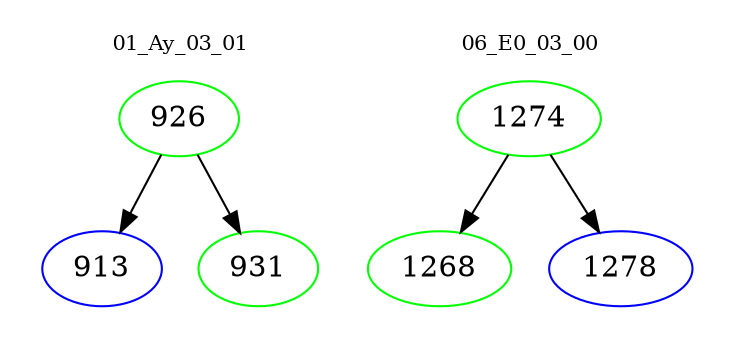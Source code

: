 digraph{
subgraph cluster_0 {
color = white
label = "01_Ay_03_01";
fontsize=10;
T0_926 [label="926", color="green"]
T0_926 -> T0_913 [color="black"]
T0_913 [label="913", color="blue"]
T0_926 -> T0_931 [color="black"]
T0_931 [label="931", color="green"]
}
subgraph cluster_1 {
color = white
label = "06_E0_03_00";
fontsize=10;
T1_1274 [label="1274", color="green"]
T1_1274 -> T1_1268 [color="black"]
T1_1268 [label="1268", color="green"]
T1_1274 -> T1_1278 [color="black"]
T1_1278 [label="1278", color="blue"]
}
}
